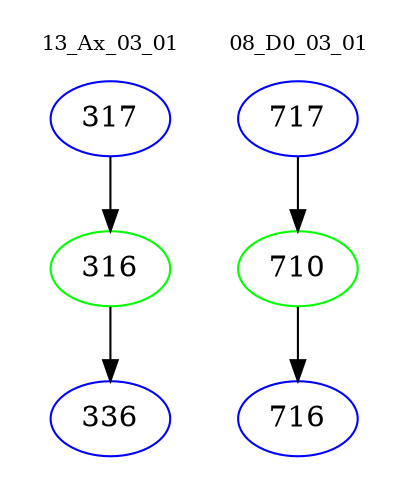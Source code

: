 digraph{
subgraph cluster_0 {
color = white
label = "13_Ax_03_01";
fontsize=10;
T0_317 [label="317", color="blue"]
T0_317 -> T0_316 [color="black"]
T0_316 [label="316", color="green"]
T0_316 -> T0_336 [color="black"]
T0_336 [label="336", color="blue"]
}
subgraph cluster_1 {
color = white
label = "08_D0_03_01";
fontsize=10;
T1_717 [label="717", color="blue"]
T1_717 -> T1_710 [color="black"]
T1_710 [label="710", color="green"]
T1_710 -> T1_716 [color="black"]
T1_716 [label="716", color="blue"]
}
}
